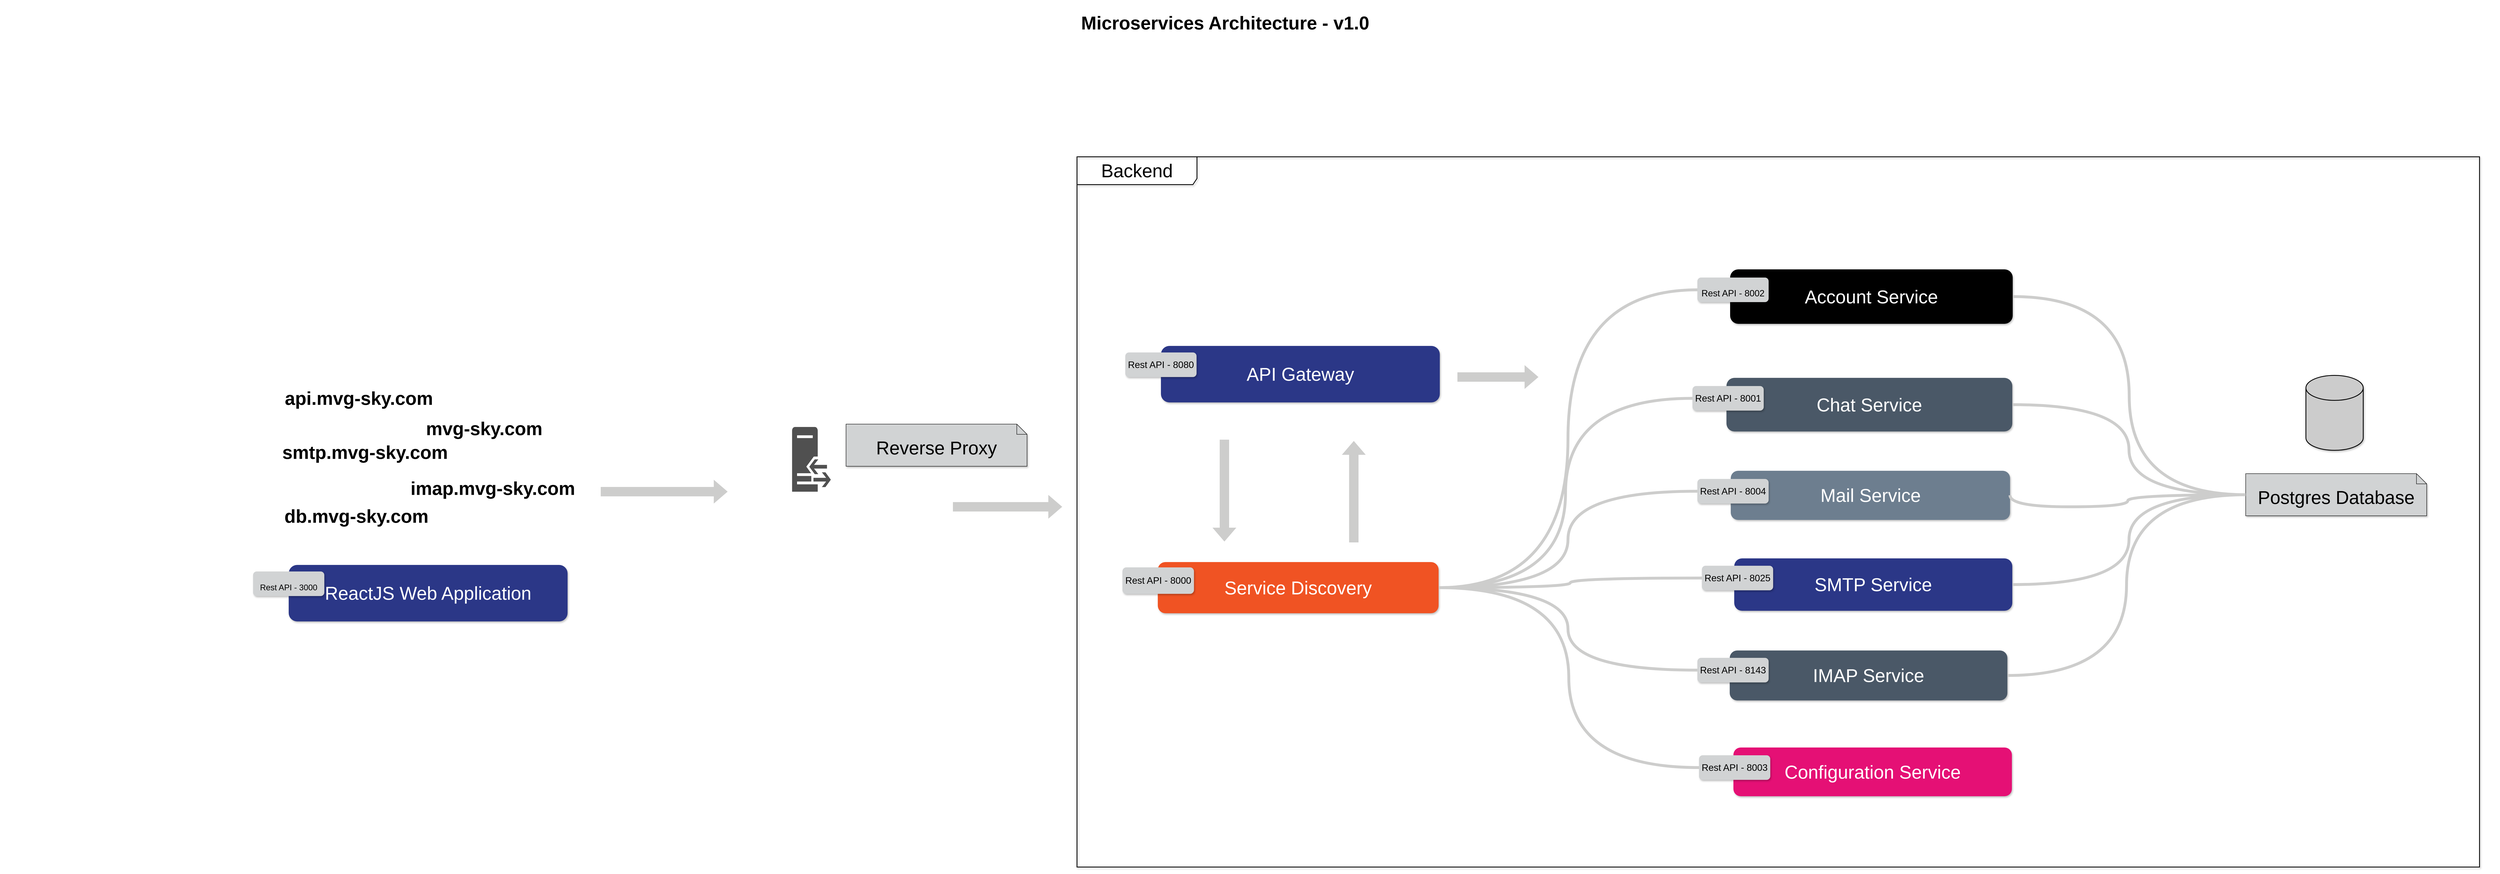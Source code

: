 <mxfile version="15.8.4" type="device"><diagram id="xArcYS4Lj_MsuabOqTbh" name="Page-1"><mxGraphModel dx="4685" dy="2195" grid="0" gridSize="10" guides="1" tooltips="1" connect="1" arrows="1" fold="1" page="1" pageScale="1" pageWidth="192000" pageHeight="108000" math="0" shadow="0"><root><mxCell id="0"/><mxCell id="1" parent="0"/><mxCell id="XoczaGIkv7f6MNonP7Z_-21" value="" style="group;fontSize=45;" parent="1" vertex="1" connectable="0"><mxGeometry x="175" y="536.5" width="335" height="279.5" as="geometry"/></mxCell><mxCell id="XoczaGIkv7f6MNonP7Z_-9" value="" style="group;strokeColor=none;strokeWidth=1;container=0;fontSize=45;" parent="XoczaGIkv7f6MNonP7Z_-21" vertex="1" connectable="0"><mxGeometry width="335" height="222" as="geometry"/></mxCell><mxCell id="SgbC2S7V0eXX1e_GKdtZ-4" value="&lt;h1 style=&quot;font-size: 45px;&quot;&gt;&lt;font style=&quot;font-size: 45px;&quot;&gt;Microservices Architecture - v1.0&lt;/font&gt;&lt;/h1&gt;" style="text;html=1;strokeColor=none;fillColor=none;spacing=5;spacingTop=-20;whiteSpace=wrap;overflow=hidden;rounded=0;strokeWidth=4;fontSize=45;align=center;" parent="1" vertex="1"><mxGeometry x="2617" y="318" width="1100" height="170" as="geometry"/></mxCell><mxCell id="SgbC2S7V0eXX1e_GKdtZ-15" value="" style="group" parent="1" vertex="1" connectable="0"><mxGeometry x="2923" y="1153" width="768" height="138" as="geometry"/></mxCell><mxCell id="SgbC2S7V0eXX1e_GKdtZ-9" value="&lt;font style=&quot;font-size: 45px;&quot;&gt;API Gateway&lt;/font&gt;" style="rounded=1;whiteSpace=wrap;html=1;fillColor=#2B3787;fontColor=#FFFFFF;shadow=1;strokeColor=none;fontSize=45;" parent="SgbC2S7V0eXX1e_GKdtZ-15" vertex="1"><mxGeometry x="87" width="681" height="138" as="geometry"/></mxCell><mxCell id="SgbC2S7V0eXX1e_GKdtZ-14" value="&lt;font style=&quot;font-size: 23px&quot;&gt;Rest API - 8080&lt;/font&gt;" style="rounded=1;whiteSpace=wrap;html=1;fontSize=20;fontColor=#000000;strokeWidth=4;fillColor=#D1D3D4;align=center;verticalAlign=middle;strokeColor=none;shadow=1;sketch=0;glass=0;" parent="SgbC2S7V0eXX1e_GKdtZ-15" vertex="1"><mxGeometry y="16" width="174" height="60" as="geometry"/></mxCell><mxCell id="SgbC2S7V0eXX1e_GKdtZ-17" value="" style="group" parent="1" vertex="1" connectable="0"><mxGeometry x="2916" y="1681" width="775" height="136" as="geometry"/></mxCell><mxCell id="SgbC2S7V0eXX1e_GKdtZ-2" value="&lt;font style=&quot;font-size: 45px;&quot;&gt;Service Discovery&lt;/font&gt;" style="rounded=1;whiteSpace=wrap;html=1;fillColor=#F05323;fontColor=#FFFFFF;shadow=1;strokeColor=none;fontSize=45;" parent="SgbC2S7V0eXX1e_GKdtZ-17" vertex="1"><mxGeometry x="86.34" width="685.66" height="125" as="geometry"/></mxCell><mxCell id="SgbC2S7V0eXX1e_GKdtZ-16" value="&lt;font style=&quot;font-size: 23px&quot;&gt;Rest API - 8000&lt;/font&gt;" style="rounded=1;whiteSpace=wrap;html=1;fontSize=20;fontColor=#000000;strokeWidth=4;fillColor=#D1D3D4;align=center;verticalAlign=middle;strokeColor=none;shadow=1;sketch=0;glass=0;" parent="SgbC2S7V0eXX1e_GKdtZ-17" vertex="1"><mxGeometry y="12.947" width="174.685" height="64.737" as="geometry"/></mxCell><mxCell id="SgbC2S7V0eXX1e_GKdtZ-34" value="" style="group;fontSize=45;" parent="1" vertex="1" connectable="0"><mxGeometry x="5659" y="1225" width="442" height="343" as="geometry"/></mxCell><mxCell id="SgbC2S7V0eXX1e_GKdtZ-32" value="" style="strokeWidth=2;html=1;shape=mxgraph.flowchart.database;whiteSpace=wrap;rounded=1;shadow=1;glass=0;sketch=0;fontSize=45;fontColor=#000000;fillColor=#CCCCCC;align=center;verticalAlign=middle;" parent="SgbC2S7V0eXX1e_GKdtZ-34" vertex="1"><mxGeometry x="147" width="140" height="183" as="geometry"/></mxCell><mxCell id="SgbC2S7V0eXX1e_GKdtZ-33" value="Postgres Database" style="shape=note2;boundedLbl=1;whiteSpace=wrap;html=1;size=25;verticalAlign=top;align=center;rounded=1;shadow=1;glass=0;sketch=0;fontSize=45;fontColor=#000000;strokeWidth=1;fillColor=#D1D3D4;" parent="SgbC2S7V0eXX1e_GKdtZ-34" vertex="1"><mxGeometry y="240" width="442" height="103" as="geometry"/></mxCell><mxCell id="SgbC2S7V0eXX1e_GKdtZ-41" value="" style="group;fontSize=45;" parent="1" vertex="1" connectable="0"><mxGeometry x="1966" y="1344" width="717" height="350" as="geometry"/></mxCell><mxCell id="SgbC2S7V0eXX1e_GKdtZ-38" value="Reverse Proxy" style="shape=note2;boundedLbl=1;whiteSpace=wrap;html=1;size=25;verticalAlign=top;align=center;rounded=1;shadow=1;glass=0;sketch=0;fontSize=45;fontColor=#000000;strokeWidth=1;fillColor=#D1D3D4;fontStyle=0" parent="SgbC2S7V0eXX1e_GKdtZ-41" vertex="1"><mxGeometry x="275" width="442" height="103" as="geometry"/></mxCell><mxCell id="SgbC2S7V0eXX1e_GKdtZ-37" value="" style="group;fontSize=45;" parent="SgbC2S7V0eXX1e_GKdtZ-41" vertex="1" connectable="0"><mxGeometry y="7" width="351" height="343" as="geometry"/></mxCell><mxCell id="SgbC2S7V0eXX1e_GKdtZ-35" value="" style="sketch=0;pointerEvents=1;shadow=0;dashed=0;html=1;strokeColor=none;fillColor=#505050;labelPosition=center;verticalLabelPosition=bottom;verticalAlign=top;outlineConnect=0;align=center;shape=mxgraph.office.servers.reverse_proxy;rounded=1;glass=0;fontSize=45;fontColor=#000000;" parent="SgbC2S7V0eXX1e_GKdtZ-37" vertex="1"><mxGeometry x="143.258" width="94.668" height="158.136" as="geometry"/></mxCell><mxCell id="SgbC2S7V0eXX1e_GKdtZ-36" value="" style="shape=image;verticalLabelPosition=bottom;labelBackgroundColor=#ffffff;verticalAlign=top;aspect=fixed;imageAspect=0;image=https://huongdan.azdigi.com/wp-content/uploads/2021/04/nang-cap-phien-ban-nginx-tren-directadmin.png;fontSize=45;" parent="SgbC2S7V0eXX1e_GKdtZ-37" vertex="1"><mxGeometry y="185.977" width="330.462" height="111.214" as="geometry"/></mxCell><mxCell id="SgbC2S7V0eXX1e_GKdtZ-42" value="" style="group" parent="1" vertex="1" connectable="0"><mxGeometry x="4308" y="966" width="1971" height="1476" as="geometry"/></mxCell><mxCell id="SgbC2S7V0eXX1e_GKdtZ-20" value="" style="group" parent="SgbC2S7V0eXX1e_GKdtZ-42" vertex="1" connectable="0"><mxGeometry x="23" y="706" width="758" height="128" as="geometry"/></mxCell><mxCell id="SgbC2S7V0eXX1e_GKdtZ-18" value="&lt;font style=&quot;font-size: 45px;&quot;&gt;SMTP Service&lt;/font&gt;" style="rounded=1;whiteSpace=wrap;html=1;fillColor=#2B3787;fontColor=#FFFFFF;shadow=1;strokeColor=none;fontSize=45;" parent="SgbC2S7V0eXX1e_GKdtZ-20" vertex="1"><mxGeometry x="79" width="679" height="128" as="geometry"/></mxCell><mxCell id="SgbC2S7V0eXX1e_GKdtZ-19" value="&lt;font style=&quot;font-size: 23px&quot;&gt;Rest API - 8025&lt;/font&gt;" style="rounded=1;whiteSpace=wrap;html=1;fontSize=20;fontColor=#000000;strokeWidth=4;fillColor=#D1D3D4;align=center;verticalAlign=middle;strokeColor=none;shadow=1;sketch=0;glass=0;" parent="SgbC2S7V0eXX1e_GKdtZ-20" vertex="1"><mxGeometry y="18" width="174" height="60" as="geometry"/></mxCell><mxCell id="SgbC2S7V0eXX1e_GKdtZ-23" value="" style="group" parent="SgbC2S7V0eXX1e_GKdtZ-42" vertex="1" connectable="0"><mxGeometry x="12" y="931" width="757" height="122" as="geometry"/></mxCell><mxCell id="SgbC2S7V0eXX1e_GKdtZ-21" value="&lt;font style=&quot;font-size: 45px;&quot;&gt;IMAP Service&lt;/font&gt;" style="rounded=1;whiteSpace=wrap;html=1;fillColor=#4A5867;fontColor=#FFFFFF;shadow=1;strokeColor=none;fontSize=45;" parent="SgbC2S7V0eXX1e_GKdtZ-23" vertex="1"><mxGeometry x="79" width="678" height="122" as="geometry"/></mxCell><mxCell id="SgbC2S7V0eXX1e_GKdtZ-22" value="&lt;font style=&quot;font-size: 23px&quot;&gt;Rest API - 8143&lt;/font&gt;" style="rounded=1;whiteSpace=wrap;html=1;fontSize=20;fontColor=#000000;strokeWidth=4;fillColor=#D1D3D4;align=center;verticalAlign=middle;strokeColor=none;shadow=1;sketch=0;glass=0;" parent="SgbC2S7V0eXX1e_GKdtZ-23" vertex="1"><mxGeometry y="18" width="174" height="60" as="geometry"/></mxCell><mxCell id="SgbC2S7V0eXX1e_GKdtZ-25" value="" style="group" parent="SgbC2S7V0eXX1e_GKdtZ-42" vertex="1" connectable="0"><mxGeometry x="12" y="492" width="763.5" height="120" as="geometry"/></mxCell><mxCell id="SgbC2S7V0eXX1e_GKdtZ-8" value="&lt;font style=&quot;font-size: 45px;&quot;&gt;Mail Service&lt;/font&gt;" style="rounded=1;whiteSpace=wrap;html=1;fillColor=#6D7E8F;fontColor=#FFFFFF;shadow=1;strokeColor=none;strokeWidth=1;fontSize=45;" parent="SgbC2S7V0eXX1e_GKdtZ-25" vertex="1"><mxGeometry x="81.5" width="682" height="120" as="geometry"/></mxCell><mxCell id="SgbC2S7V0eXX1e_GKdtZ-24" value="&lt;font style=&quot;font-size: 23px&quot;&gt;Rest API - 8004&lt;br&gt;&lt;/font&gt;" style="rounded=1;whiteSpace=wrap;html=1;fontSize=20;fontColor=#000000;strokeWidth=4;fillColor=#D1D3D4;align=center;verticalAlign=middle;strokeColor=none;shadow=1;sketch=0;glass=0;" parent="SgbC2S7V0eXX1e_GKdtZ-25" vertex="1"><mxGeometry y="20" width="174" height="60" as="geometry"/></mxCell><mxCell id="SgbC2S7V0eXX1e_GKdtZ-27" value="" style="group" parent="SgbC2S7V0eXX1e_GKdtZ-42" vertex="1" connectable="0"><mxGeometry y="265" width="1967" height="1195" as="geometry"/></mxCell><mxCell id="SgbC2S7V0eXX1e_GKdtZ-7" value="&lt;font style=&quot;font-size: 45px;&quot;&gt;Chat Service&lt;/font&gt;" style="rounded=1;whiteSpace=wrap;html=1;fillColor=#4A5867;fontColor=#FFFFFF;shadow=1;strokeColor=none;fontSize=45;" parent="SgbC2S7V0eXX1e_GKdtZ-27" vertex="1"><mxGeometry x="83" width="698" height="131" as="geometry"/></mxCell><mxCell id="SgbC2S7V0eXX1e_GKdtZ-26" value="&lt;font style=&quot;font-size: 23px&quot;&gt;Rest API - 8001&lt;br&gt;&lt;/font&gt;" style="rounded=1;whiteSpace=wrap;html=1;fontSize=20;fontColor=#000000;strokeWidth=4;fillColor=#D1D3D4;align=center;verticalAlign=middle;strokeColor=none;shadow=1;sketch=0;glass=0;" parent="SgbC2S7V0eXX1e_GKdtZ-27" vertex="1"><mxGeometry y="20" width="174" height="60" as="geometry"/></mxCell><mxCell id="SgbC2S7V0eXX1e_GKdtZ-31" value="" style="group" parent="SgbC2S7V0eXX1e_GKdtZ-27" vertex="1" connectable="0"><mxGeometry x="16" y="903" width="775" height="132" as="geometry"/></mxCell><mxCell id="SgbC2S7V0eXX1e_GKdtZ-10" value="&lt;font style=&quot;font-size: 45px;&quot;&gt;Configuration Service&lt;/font&gt;" style="rounded=1;whiteSpace=wrap;html=1;fillColor=#E51075;fontColor=#FFFFFF;shadow=1;strokeColor=none;fontSize=45;" parent="SgbC2S7V0eXX1e_GKdtZ-31" vertex="1"><mxGeometry x="84" width="680" height="119" as="geometry"/></mxCell><mxCell id="SgbC2S7V0eXX1e_GKdtZ-30" value="&lt;font style=&quot;font-size: 23px&quot;&gt;Rest API - 8003&lt;/font&gt;" style="rounded=1;whiteSpace=wrap;html=1;fontSize=20;fontColor=#000000;strokeWidth=4;fillColor=#D1D3D4;align=center;verticalAlign=middle;strokeColor=none;shadow=1;sketch=0;glass=0;" parent="SgbC2S7V0eXX1e_GKdtZ-31" vertex="1"><mxGeometry y="19" width="174" height="60" as="geometry"/></mxCell><mxCell id="SgbC2S7V0eXX1e_GKdtZ-29" value="" style="group" parent="SgbC2S7V0eXX1e_GKdtZ-42" vertex="1" connectable="0"><mxGeometry x="12" width="1910" height="1460" as="geometry"/></mxCell><mxCell id="SgbC2S7V0eXX1e_GKdtZ-6" value="&lt;font style=&quot;font-size: 45px;&quot;&gt;Account Service&lt;/font&gt;" style="rounded=1;whiteSpace=wrap;html=1;fillColor=#000000;fontColor=#FFFFFF;shadow=1;strokeColor=none;fontSize=45;" parent="SgbC2S7V0eXX1e_GKdtZ-29" vertex="1"><mxGeometry x="80" width="690" height="133" as="geometry"/></mxCell><mxCell id="SgbC2S7V0eXX1e_GKdtZ-28" value="&lt;font style=&quot;font-size: 22px&quot;&gt;Rest API - 8002&lt;/font&gt;" style="rounded=1;whiteSpace=wrap;html=1;fontSize=45;fontColor=#000000;strokeWidth=4;fillColor=#D1D3D4;align=center;verticalAlign=middle;strokeColor=none;shadow=1;sketch=0;glass=0;" parent="SgbC2S7V0eXX1e_GKdtZ-29" vertex="1"><mxGeometry y="20" width="174" height="60" as="geometry"/></mxCell><mxCell id="SgbC2S7V0eXX1e_GKdtZ-78" value="Backend" style="shape=umlFrame;whiteSpace=wrap;html=1;rounded=1;shadow=1;glass=0;sketch=0;fontSize=45;fontColor=#000000;strokeWidth=2;fillColor=none;align=center;verticalAlign=middle;width=293;height=68;" parent="SgbC2S7V0eXX1e_GKdtZ-29" vertex="1"><mxGeometry x="-1515" y="-275" width="3425" height="1735" as="geometry"/></mxCell><mxCell id="SgbC2S7V0eXX1e_GKdtZ-43" value="" style="endArrow=none;html=1;rounded=0;fontSize=45;fontColor=#000000;edgeStyle=orthogonalEdgeStyle;curved=1;strokeWidth=7;strokeColor=#CDCDCC;exitX=1;exitY=0.5;exitDx=0;exitDy=0;entryX=0;entryY=0.5;entryDx=0;entryDy=0;entryPerimeter=0;" parent="1" source="SgbC2S7V0eXX1e_GKdtZ-6" target="SgbC2S7V0eXX1e_GKdtZ-33" edge="1"><mxGeometry width="50" height="50" relative="1" as="geometry"><mxPoint x="5261" y="1026" as="sourcePoint"/><mxPoint x="5452" y="1601" as="targetPoint"/></mxGeometry></mxCell><mxCell id="SgbC2S7V0eXX1e_GKdtZ-44" value="" style="endArrow=none;html=1;rounded=0;fontSize=45;fontColor=#000000;edgeStyle=orthogonalEdgeStyle;curved=1;strokeWidth=7;strokeColor=#CDCDCC;exitX=1;exitY=0.5;exitDx=0;exitDy=0;entryX=0;entryY=0.5;entryDx=0;entryDy=0;entryPerimeter=0;" parent="1" source="SgbC2S7V0eXX1e_GKdtZ-7" target="SgbC2S7V0eXX1e_GKdtZ-33" edge="1"><mxGeometry width="50" height="50" relative="1" as="geometry"><mxPoint x="5051" y="1533.07" as="sourcePoint"/><mxPoint x="5843" y="2011.07" as="targetPoint"/></mxGeometry></mxCell><mxCell id="SgbC2S7V0eXX1e_GKdtZ-45" value="" style="endArrow=none;html=1;rounded=0;fontSize=45;fontColor=#000000;edgeStyle=orthogonalEdgeStyle;strokeWidth=7;strokeColor=#CDCDCC;exitX=1;exitY=0.5;exitDx=0;exitDy=0;entryX=0;entryY=0.5;entryDx=0;entryDy=0;entryPerimeter=0;curved=1;" parent="1" source="SgbC2S7V0eXX1e_GKdtZ-8" target="SgbC2S7V0eXX1e_GKdtZ-33" edge="1"><mxGeometry width="50" height="50" relative="1" as="geometry"><mxPoint x="5148.0" y="1606.07" as="sourcePoint"/><mxPoint x="5941" y="1820.07" as="targetPoint"/><Array as="points"><mxPoint x="5084" y="1546"/><mxPoint x="5371" y="1546"/><mxPoint x="5371" y="1516"/></Array></mxGeometry></mxCell><mxCell id="SgbC2S7V0eXX1e_GKdtZ-46" value="" style="endArrow=none;html=1;rounded=0;fontSize=45;fontColor=#000000;strokeWidth=7;strokeColor=#CDCDCC;exitX=1;exitY=0.5;exitDx=0;exitDy=0;entryX=0;entryY=0.5;entryDx=0;entryDy=0;entryPerimeter=0;edgeStyle=orthogonalEdgeStyle;curved=1;" parent="1" source="SgbC2S7V0eXX1e_GKdtZ-18" target="SgbC2S7V0eXX1e_GKdtZ-33" edge="1"><mxGeometry width="50" height="50" relative="1" as="geometry"><mxPoint x="5145" y="1650.57" as="sourcePoint"/><mxPoint x="5943.5" y="1643.07" as="targetPoint"/></mxGeometry></mxCell><mxCell id="SgbC2S7V0eXX1e_GKdtZ-47" value="" style="endArrow=none;html=1;rounded=0;fontSize=45;fontColor=#000000;strokeWidth=7;strokeColor=#CDCDCC;exitX=1;exitY=0.5;exitDx=0;exitDy=0;entryX=0;entryY=0.5;entryDx=0;entryDy=0;entryPerimeter=0;edgeStyle=orthogonalEdgeStyle;curved=1;" parent="1" source="SgbC2S7V0eXX1e_GKdtZ-21" target="SgbC2S7V0eXX1e_GKdtZ-33" edge="1"><mxGeometry width="50" height="50" relative="1" as="geometry"><mxPoint x="5264" y="1823.57" as="sourcePoint"/><mxPoint x="6062.5" y="1816.07" as="targetPoint"/></mxGeometry></mxCell><mxCell id="SgbC2S7V0eXX1e_GKdtZ-48" value="" style="endArrow=none;html=1;rounded=0;fontSize=45;fontColor=#000000;strokeWidth=7;strokeColor=#CDCDCC;exitX=1;exitY=0.5;exitDx=0;exitDy=0;entryX=0;entryY=0.5;entryDx=0;entryDy=0;edgeStyle=orthogonalEdgeStyle;curved=1;" parent="1" source="SgbC2S7V0eXX1e_GKdtZ-2" target="SgbC2S7V0eXX1e_GKdtZ-28" edge="1"><mxGeometry width="50" height="50" relative="1" as="geometry"><mxPoint x="4576" y="522.1" as="sourcePoint"/><mxPoint x="4308" y="1748" as="targetPoint"/></mxGeometry></mxCell><mxCell id="SgbC2S7V0eXX1e_GKdtZ-49" value="" style="endArrow=none;html=1;rounded=0;fontSize=45;fontColor=#000000;edgeStyle=orthogonalEdgeStyle;curved=1;strokeWidth=7;strokeColor=#CDCDCC;exitX=1;exitY=0.5;exitDx=0;exitDy=0;entryX=0;entryY=0.5;entryDx=0;entryDy=0;" parent="1" source="SgbC2S7V0eXX1e_GKdtZ-2" target="SgbC2S7V0eXX1e_GKdtZ-26" edge="1"><mxGeometry width="50" height="50" relative="1" as="geometry"><mxPoint x="3820" y="1816.5" as="sourcePoint"/><mxPoint x="4355" y="1084" as="targetPoint"/></mxGeometry></mxCell><mxCell id="SgbC2S7V0eXX1e_GKdtZ-50" value="" style="endArrow=none;html=1;rounded=0;fontSize=45;fontColor=#000000;edgeStyle=orthogonalEdgeStyle;curved=1;strokeWidth=7;strokeColor=#CDCDCC;exitX=1;exitY=0.5;exitDx=0;exitDy=0;entryX=0;entryY=0.5;entryDx=0;entryDy=0;" parent="1" source="SgbC2S7V0eXX1e_GKdtZ-2" target="SgbC2S7V0eXX1e_GKdtZ-24" edge="1"><mxGeometry width="50" height="50" relative="1" as="geometry"><mxPoint x="3894" y="1778.5" as="sourcePoint"/><mxPoint x="4417.0" y="1311" as="targetPoint"/></mxGeometry></mxCell><mxCell id="SgbC2S7V0eXX1e_GKdtZ-51" value="" style="endArrow=none;html=1;rounded=0;fontSize=45;fontColor=#000000;edgeStyle=orthogonalEdgeStyle;curved=1;strokeWidth=7;strokeColor=#CDCDCC;entryX=0;entryY=0.5;entryDx=0;entryDy=0;exitX=1;exitY=0.5;exitDx=0;exitDy=0;" parent="1" source="SgbC2S7V0eXX1e_GKdtZ-2" target="SgbC2S7V0eXX1e_GKdtZ-19" edge="1"><mxGeometry width="50" height="50" relative="1" as="geometry"><mxPoint x="3957" y="1898" as="sourcePoint"/><mxPoint x="4330" y="1518" as="targetPoint"/></mxGeometry></mxCell><mxCell id="SgbC2S7V0eXX1e_GKdtZ-52" value="" style="endArrow=none;html=1;rounded=0;fontSize=45;fontColor=#000000;edgeStyle=orthogonalEdgeStyle;curved=1;strokeWidth=7;strokeColor=#CDCDCC;entryX=0;entryY=0.5;entryDx=0;entryDy=0;exitX=1;exitY=0.5;exitDx=0;exitDy=0;" parent="1" source="SgbC2S7V0eXX1e_GKdtZ-2" target="SgbC2S7V0eXX1e_GKdtZ-22" edge="1"><mxGeometry width="50" height="50" relative="1" as="geometry"><mxPoint x="3805" y="1971.5" as="sourcePoint"/><mxPoint x="4351" y="1943" as="targetPoint"/></mxGeometry></mxCell><mxCell id="SgbC2S7V0eXX1e_GKdtZ-53" value="" style="group;fontSize=45;" parent="1" vertex="1" connectable="0"><mxGeometry x="793" y="1688" width="768" height="138" as="geometry"/></mxCell><mxCell id="SgbC2S7V0eXX1e_GKdtZ-54" value="&lt;font style=&quot;font-size: 45px;&quot;&gt;ReactJS Web Application&lt;/font&gt;" style="rounded=1;whiteSpace=wrap;html=1;fillColor=#2B3787;fontColor=#FFFFFF;shadow=1;strokeColor=none;fontSize=45;" parent="SgbC2S7V0eXX1e_GKdtZ-53" vertex="1"><mxGeometry x="87" width="681" height="138" as="geometry"/></mxCell><mxCell id="SgbC2S7V0eXX1e_GKdtZ-55" value="&lt;font style=&quot;font-size: 20px&quot;&gt;Rest API - 3000&lt;/font&gt;" style="rounded=1;whiteSpace=wrap;html=1;fontSize=45;fontColor=#000000;strokeWidth=4;fillColor=#D1D3D4;align=center;verticalAlign=middle;strokeColor=none;shadow=1;sketch=0;glass=0;" parent="SgbC2S7V0eXX1e_GKdtZ-53" vertex="1"><mxGeometry y="16" width="174" height="60" as="geometry"/></mxCell><mxCell id="SgbC2S7V0eXX1e_GKdtZ-64" value="" style="group;fontSize=45;" parent="1" vertex="1" connectable="0"><mxGeometry x="692" y="1229" width="1040" height="412" as="geometry"/></mxCell><mxCell id="SgbC2S7V0eXX1e_GKdtZ-58" value="&lt;h1 style=&quot;font-size: 45px;&quot;&gt;&lt;font style=&quot;font-size: 45px;&quot;&gt;mvg-sky.com&lt;/font&gt;&lt;/h1&gt;" style="text;html=1;strokeColor=none;fillColor=none;spacing=5;spacingTop=-20;whiteSpace=wrap;overflow=hidden;rounded=0;shadow=1;glass=0;sketch=0;fontSize=45;fontColor=#000000;align=center;verticalAlign=middle;" parent="SgbC2S7V0eXX1e_GKdtZ-64" vertex="1"><mxGeometry x="312.092" y="74.199" width="706.796" height="123.014" as="geometry"/></mxCell><mxCell id="SgbC2S7V0eXX1e_GKdtZ-61" value="&lt;h1 style=&quot;font-size: 45px;&quot;&gt;&lt;font style=&quot;font-size: 45px;&quot;&gt;imap.mvg-sky.com&lt;/font&gt;&lt;/h1&gt;" style="text;html=1;strokeColor=none;fillColor=none;spacing=5;spacingTop=-20;whiteSpace=wrap;overflow=hidden;rounded=0;shadow=1;glass=0;sketch=0;fontSize=45;fontColor=#000000;align=center;verticalAlign=middle;" parent="SgbC2S7V0eXX1e_GKdtZ-64" vertex="1"><mxGeometry x="333.204" y="220.645" width="706.796" height="123.014" as="geometry"/></mxCell><mxCell id="SgbC2S7V0eXX1e_GKdtZ-59" value="&lt;h1 style=&quot;font-size: 45px;&quot;&gt;&lt;font style=&quot;font-size: 45px;&quot;&gt;api.mvg-sky.com&lt;/font&gt;&lt;/h1&gt;" style="text;html=1;strokeColor=none;fillColor=none;spacing=5;spacingTop=-20;whiteSpace=wrap;overflow=hidden;rounded=0;shadow=1;glass=0;sketch=0;fontSize=45;fontColor=#000000;align=center;verticalAlign=middle;" parent="SgbC2S7V0eXX1e_GKdtZ-64" vertex="1"><mxGeometry x="6.425" width="706.796" height="123.014" as="geometry"/></mxCell><mxCell id="SgbC2S7V0eXX1e_GKdtZ-60" value="&lt;h1 style=&quot;font-size: 45px;&quot;&gt;&lt;font style=&quot;font-size: 45px;&quot;&gt;smtp.mvg-sky.com&lt;/font&gt;&lt;/h1&gt;" style="text;html=1;strokeColor=none;fillColor=none;spacing=5;spacingTop=-20;whiteSpace=wrap;overflow=hidden;rounded=0;shadow=1;glass=0;sketch=0;fontSize=45;fontColor=#000000;align=center;verticalAlign=middle;" parent="SgbC2S7V0eXX1e_GKdtZ-64" vertex="1"><mxGeometry x="21.112" y="132.777" width="706.796" height="123.014" as="geometry"/></mxCell><mxCell id="SgbC2S7V0eXX1e_GKdtZ-62" value="&lt;h1 style=&quot;font-size: 45px;&quot;&gt;&lt;font style=&quot;font-size: 45px;&quot;&gt;db.mvg-sky.com&lt;/font&gt;&lt;/h1&gt;" style="text;html=1;strokeColor=none;fillColor=none;spacing=5;spacingTop=-20;whiteSpace=wrap;overflow=hidden;rounded=0;shadow=1;glass=0;sketch=0;fontSize=45;fontColor=#000000;align=center;verticalAlign=middle;" parent="SgbC2S7V0eXX1e_GKdtZ-64" vertex="1"><mxGeometry y="288.986" width="706.796" height="123.014" as="geometry"/></mxCell><mxCell id="SgbC2S7V0eXX1e_GKdtZ-66" value="" style="shape=flexArrow;endArrow=classic;html=1;rounded=0;fontSize=45;fontColor=#000000;strokeColor=#CDCDCC;strokeWidth=7;curved=1;fillColor=#CDCDCC;" parent="1" edge="1"><mxGeometry width="50" height="50" relative="1" as="geometry"><mxPoint x="2502" y="1546" as="sourcePoint"/><mxPoint x="2767" y="1546" as="targetPoint"/></mxGeometry></mxCell><mxCell id="SgbC2S7V0eXX1e_GKdtZ-67" value="" style="shape=flexArrow;endArrow=classic;html=1;rounded=0;fontSize=45;fontColor=#000000;strokeColor=#CDCDCC;strokeWidth=7;curved=1;fillColor=#CDCDCC;" parent="1" edge="1"><mxGeometry width="50" height="50" relative="1" as="geometry"><mxPoint x="1642" y="1509" as="sourcePoint"/><mxPoint x="1950" y="1509" as="targetPoint"/></mxGeometry></mxCell><mxCell id="SgbC2S7V0eXX1e_GKdtZ-68" value="" style="shape=flexArrow;endArrow=classic;html=1;rounded=0;fontSize=45;fontColor=#000000;strokeColor=#CDCDCC;strokeWidth=7;curved=1;fillColor=#CDCDCC;" parent="1" edge="1"><mxGeometry width="50" height="50" relative="1" as="geometry"><mxPoint x="3165.0" y="1382.0" as="sourcePoint"/><mxPoint x="3165" y="1629" as="targetPoint"/></mxGeometry></mxCell><mxCell id="SgbC2S7V0eXX1e_GKdtZ-69" value="" style="shape=flexArrow;endArrow=classic;html=1;rounded=0;fontSize=45;fontColor=#000000;strokeColor=#CDCDCC;strokeWidth=7;curved=1;fillColor=#CDCDCC;" parent="1" edge="1"><mxGeometry width="50" height="50" relative="1" as="geometry"><mxPoint x="3481" y="1633" as="sourcePoint"/><mxPoint x="3481" y="1387" as="targetPoint"/></mxGeometry></mxCell><mxCell id="SgbC2S7V0eXX1e_GKdtZ-75" value="" style="shape=flexArrow;endArrow=classic;html=1;rounded=0;fontSize=45;fontColor=#000000;strokeColor=#CDCDCC;strokeWidth=7;curved=1;fillColor=#CDCDCC;" parent="1" edge="1"><mxGeometry width="50" height="50" relative="1" as="geometry"><mxPoint x="3734" y="1229" as="sourcePoint"/><mxPoint x="3930" y="1229" as="targetPoint"/></mxGeometry></mxCell><mxCell id="SgbC2S7V0eXX1e_GKdtZ-79" value="" style="shape=image;verticalLabelPosition=bottom;labelBackgroundColor=#ffffff;verticalAlign=top;aspect=fixed;imageAspect=0;image=https://upload.wikimedia.org/wikipedia/commons/thumb/f/ff/DigitalOcean_logo.svg/1200px-DigitalOcean_logo.svg.png;fontSize=45;" parent="1" vertex="1"><mxGeometry x="6039" y="2205" width="195" height="195" as="geometry"/></mxCell><mxCell id="SgbC2S7V0eXX1e_GKdtZ-81" value="" style="endArrow=none;html=1;rounded=0;fontSize=45;fontColor=#000000;edgeStyle=orthogonalEdgeStyle;curved=1;strokeWidth=7;strokeColor=#CDCDCC;entryX=0;entryY=0.5;entryDx=0;entryDy=0;exitX=1;exitY=0.5;exitDx=0;exitDy=0;" parent="1" source="SgbC2S7V0eXX1e_GKdtZ-2" target="SgbC2S7V0eXX1e_GKdtZ-30" edge="1"><mxGeometry width="50" height="50" relative="1" as="geometry"><mxPoint x="3578" y="2094" as="sourcePoint"/><mxPoint x="4210" y="2295.5" as="targetPoint"/></mxGeometry></mxCell></root></mxGraphModel></diagram></mxfile>